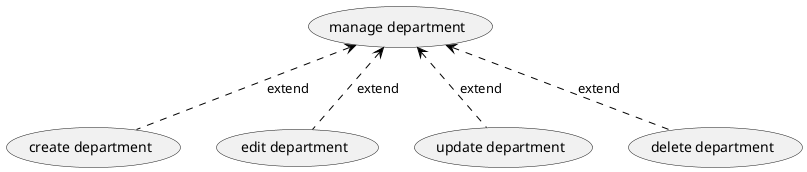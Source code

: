 @startuml
(manage department) as uc_manage_department
(create department) as uc_create_department
(edit department) as uc_edit_department
(update department) as uc_update_deparment
(delete department) as uc_delete_department

uc_manage_department <-- uc_create_department #black;line.dashed : extend
uc_manage_department <-- uc_update_deparment #black;line.dashed : extend
uc_manage_department <-- uc_edit_department #black;line.dashed : extend
uc_manage_department <-- uc_delete_department #black;line.dashed : extend
@enduml